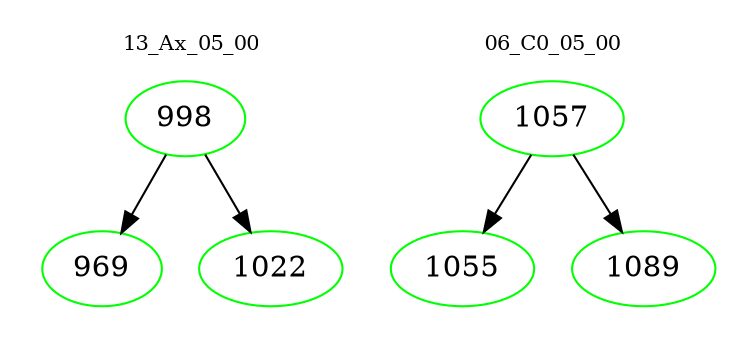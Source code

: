 digraph{
subgraph cluster_0 {
color = white
label = "13_Ax_05_00";
fontsize=10;
T0_998 [label="998", color="green"]
T0_998 -> T0_969 [color="black"]
T0_969 [label="969", color="green"]
T0_998 -> T0_1022 [color="black"]
T0_1022 [label="1022", color="green"]
}
subgraph cluster_1 {
color = white
label = "06_C0_05_00";
fontsize=10;
T1_1057 [label="1057", color="green"]
T1_1057 -> T1_1055 [color="black"]
T1_1055 [label="1055", color="green"]
T1_1057 -> T1_1089 [color="black"]
T1_1089 [label="1089", color="green"]
}
}
